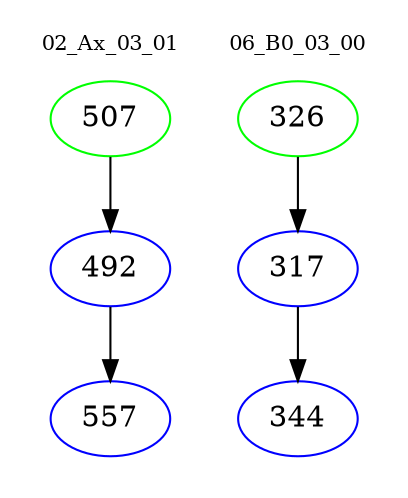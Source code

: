 digraph{
subgraph cluster_0 {
color = white
label = "02_Ax_03_01";
fontsize=10;
T0_507 [label="507", color="green"]
T0_507 -> T0_492 [color="black"]
T0_492 [label="492", color="blue"]
T0_492 -> T0_557 [color="black"]
T0_557 [label="557", color="blue"]
}
subgraph cluster_1 {
color = white
label = "06_B0_03_00";
fontsize=10;
T1_326 [label="326", color="green"]
T1_326 -> T1_317 [color="black"]
T1_317 [label="317", color="blue"]
T1_317 -> T1_344 [color="black"]
T1_344 [label="344", color="blue"]
}
}
